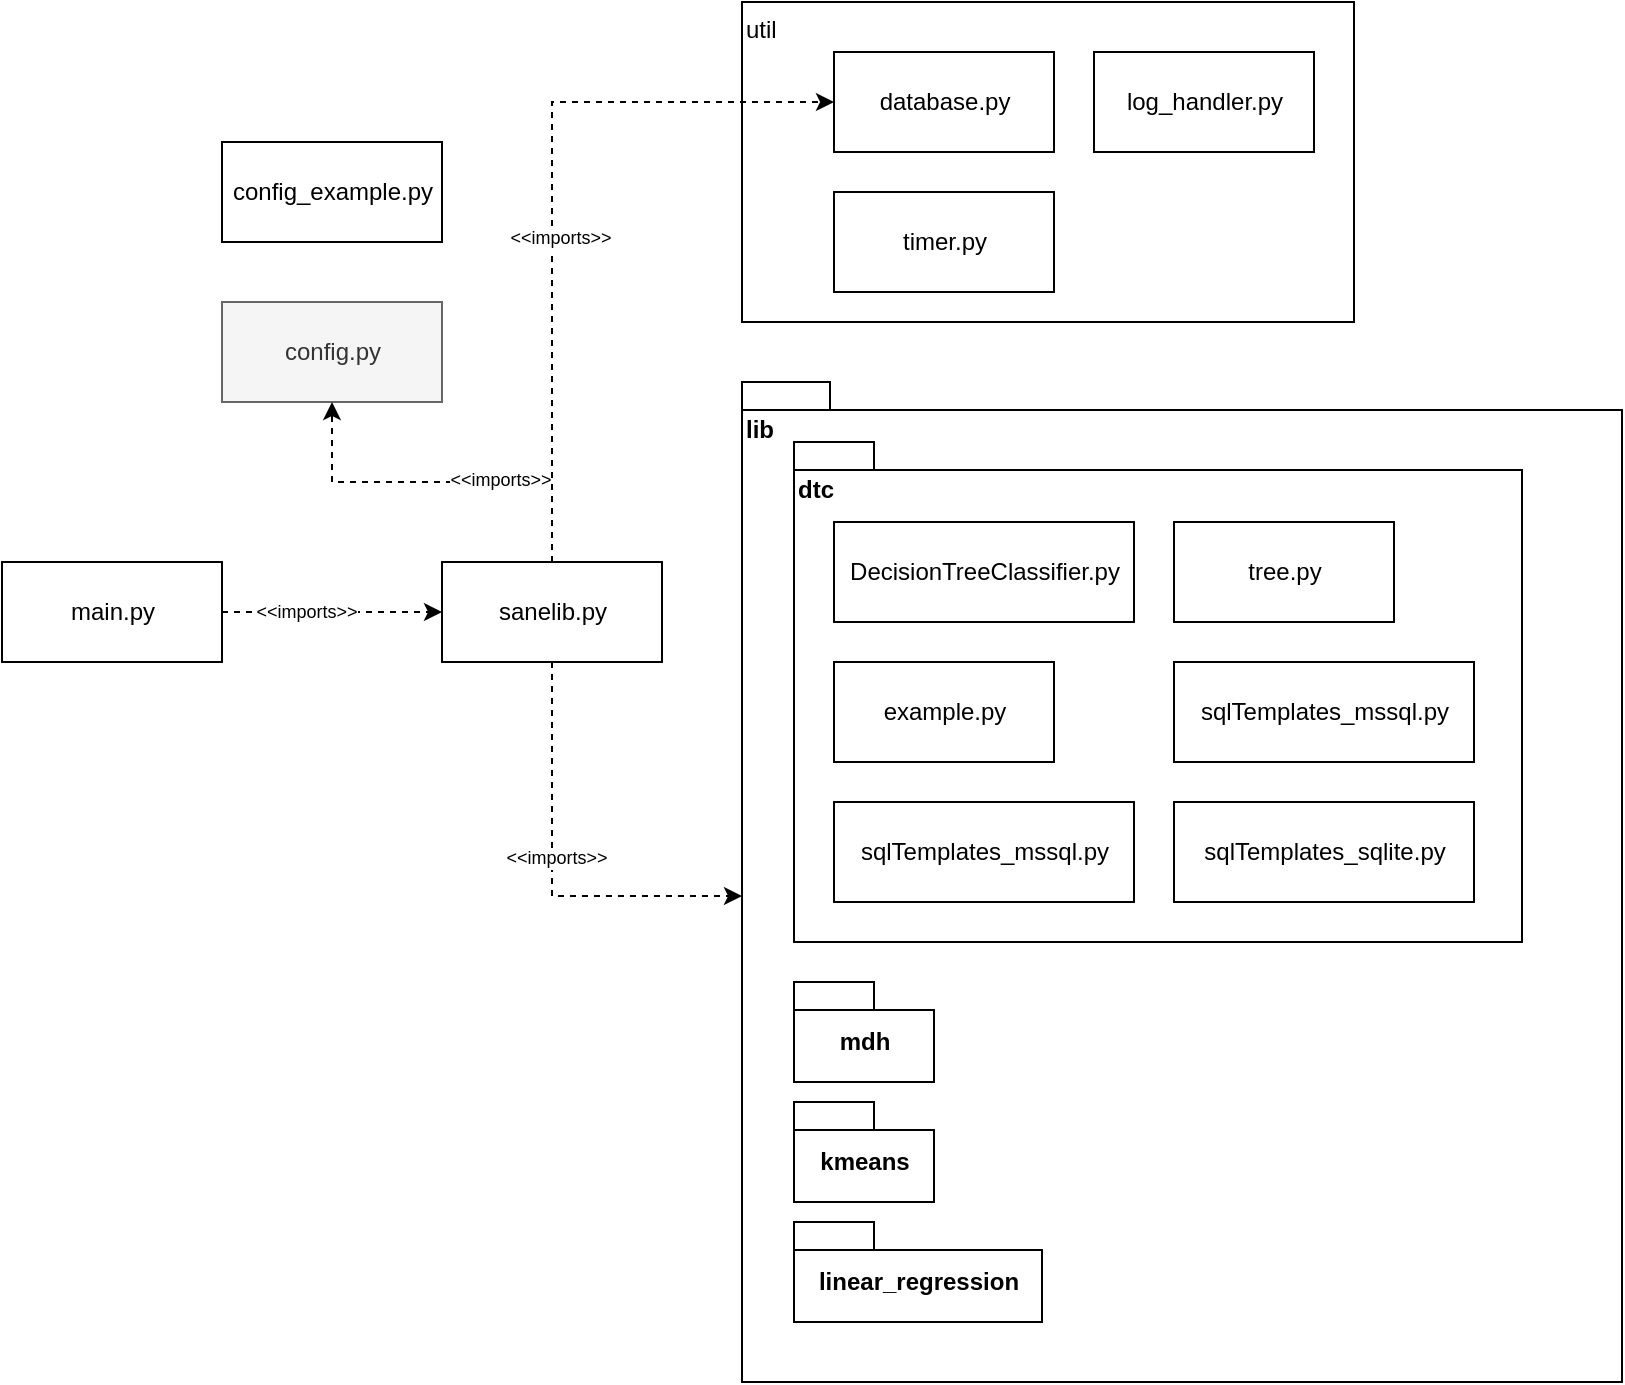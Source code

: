 <mxfile version="14.6.13" type="github">
  <diagram id="C5RBs43oDa-KdzZeNtuy" name="Page-1">
    <mxGraphModel dx="1002" dy="683" grid="1" gridSize="10" guides="1" tooltips="1" connect="1" arrows="1" fold="1" page="1" pageScale="1" pageWidth="827" pageHeight="1169" math="0" shadow="0">
      <root>
        <mxCell id="WIyWlLk6GJQsqaUBKTNV-0" />
        <mxCell id="WIyWlLk6GJQsqaUBKTNV-1" parent="WIyWlLk6GJQsqaUBKTNV-0" />
        <mxCell id="gBLnQVbnuJ3zSSm4HvQB-21" value="lib" style="shape=folder;fontStyle=1;spacingTop=10;tabWidth=40;tabHeight=14;tabPosition=left;html=1;fillColor=none;align=left;verticalAlign=top;" vertex="1" parent="WIyWlLk6GJQsqaUBKTNV-1">
          <mxGeometry x="380" y="210" width="440" height="500" as="geometry" />
        </mxCell>
        <mxCell id="gBLnQVbnuJ3zSSm4HvQB-0" value="config.py" style="html=1;fillColor=#f5f5f5;strokeColor=#666666;fontColor=#333333;" vertex="1" parent="WIyWlLk6GJQsqaUBKTNV-1">
          <mxGeometry x="120" y="170" width="110" height="50" as="geometry" />
        </mxCell>
        <mxCell id="gBLnQVbnuJ3zSSm4HvQB-20" style="edgeStyle=orthogonalEdgeStyle;rounded=0;orthogonalLoop=1;jettySize=auto;html=1;exitX=0.5;exitY=0;exitDx=0;exitDy=0;entryX=0.5;entryY=1;entryDx=0;entryDy=0;endArrow=classic;endFill=1;dashed=1;" edge="1" parent="WIyWlLk6GJQsqaUBKTNV-1" source="gBLnQVbnuJ3zSSm4HvQB-1" target="gBLnQVbnuJ3zSSm4HvQB-0">
          <mxGeometry relative="1" as="geometry" />
        </mxCell>
        <mxCell id="gBLnQVbnuJ3zSSm4HvQB-29" value="&amp;lt;&amp;lt;imports&amp;gt;&amp;gt;" style="edgeLabel;html=1;align=center;verticalAlign=middle;resizable=0;points=[];fontSize=9;" vertex="1" connectable="0" parent="gBLnQVbnuJ3zSSm4HvQB-20">
          <mxGeometry x="-0.307" y="-1" relative="1" as="geometry">
            <mxPoint as="offset" />
          </mxGeometry>
        </mxCell>
        <mxCell id="gBLnQVbnuJ3zSSm4HvQB-30" style="edgeStyle=orthogonalEdgeStyle;rounded=0;orthogonalLoop=1;jettySize=auto;html=1;exitX=0.5;exitY=1;exitDx=0;exitDy=0;entryX=0;entryY=0;entryDx=0;entryDy=257;entryPerimeter=0;dashed=1;fontSize=9;endArrow=classic;endFill=1;" edge="1" parent="WIyWlLk6GJQsqaUBKTNV-1" source="gBLnQVbnuJ3zSSm4HvQB-1" target="gBLnQVbnuJ3zSSm4HvQB-21">
          <mxGeometry relative="1" as="geometry" />
        </mxCell>
        <mxCell id="gBLnQVbnuJ3zSSm4HvQB-33" value="&amp;lt;&amp;lt;imports&amp;gt;&amp;gt;" style="edgeLabel;html=1;align=center;verticalAlign=middle;resizable=0;points=[];fontSize=9;" vertex="1" connectable="0" parent="gBLnQVbnuJ3zSSm4HvQB-30">
          <mxGeometry x="-0.078" y="2" relative="1" as="geometry">
            <mxPoint as="offset" />
          </mxGeometry>
        </mxCell>
        <mxCell id="gBLnQVbnuJ3zSSm4HvQB-34" style="edgeStyle=orthogonalEdgeStyle;rounded=0;orthogonalLoop=1;jettySize=auto;html=1;exitX=0.5;exitY=0;exitDx=0;exitDy=0;entryX=0;entryY=0.5;entryDx=0;entryDy=0;dashed=1;fontSize=9;endArrow=classic;endFill=1;" edge="1" parent="WIyWlLk6GJQsqaUBKTNV-1" source="gBLnQVbnuJ3zSSm4HvQB-1" target="gBLnQVbnuJ3zSSm4HvQB-5">
          <mxGeometry relative="1" as="geometry" />
        </mxCell>
        <mxCell id="gBLnQVbnuJ3zSSm4HvQB-35" value="&amp;lt;&amp;lt;imports&amp;gt;&amp;gt;" style="edgeLabel;html=1;align=center;verticalAlign=middle;resizable=0;points=[];fontSize=9;" vertex="1" connectable="0" parent="gBLnQVbnuJ3zSSm4HvQB-34">
          <mxGeometry x="-0.127" y="-4" relative="1" as="geometry">
            <mxPoint as="offset" />
          </mxGeometry>
        </mxCell>
        <mxCell id="gBLnQVbnuJ3zSSm4HvQB-1" value="sanelib.py" style="html=1;" vertex="1" parent="WIyWlLk6GJQsqaUBKTNV-1">
          <mxGeometry x="230" y="300" width="110" height="50" as="geometry" />
        </mxCell>
        <mxCell id="gBLnQVbnuJ3zSSm4HvQB-19" style="edgeStyle=orthogonalEdgeStyle;rounded=0;orthogonalLoop=1;jettySize=auto;html=1;exitX=1;exitY=0.5;exitDx=0;exitDy=0;entryX=0;entryY=0.5;entryDx=0;entryDy=0;endArrow=classic;endFill=1;dashed=1;" edge="1" parent="WIyWlLk6GJQsqaUBKTNV-1" source="gBLnQVbnuJ3zSSm4HvQB-2" target="gBLnQVbnuJ3zSSm4HvQB-1">
          <mxGeometry relative="1" as="geometry" />
        </mxCell>
        <mxCell id="gBLnQVbnuJ3zSSm4HvQB-28" value="&amp;lt;&amp;lt;imports&amp;gt;&amp;gt;" style="edgeLabel;html=1;align=center;verticalAlign=middle;resizable=0;points=[];fontSize=9;" vertex="1" connectable="0" parent="gBLnQVbnuJ3zSSm4HvQB-19">
          <mxGeometry x="-0.24" relative="1" as="geometry">
            <mxPoint as="offset" />
          </mxGeometry>
        </mxCell>
        <mxCell id="gBLnQVbnuJ3zSSm4HvQB-2" value="main.py" style="html=1;" vertex="1" parent="WIyWlLk6GJQsqaUBKTNV-1">
          <mxGeometry x="10" y="300" width="110" height="50" as="geometry" />
        </mxCell>
        <mxCell id="gBLnQVbnuJ3zSSm4HvQB-3" value="config_example.py" style="html=1;" vertex="1" parent="WIyWlLk6GJQsqaUBKTNV-1">
          <mxGeometry x="120" y="90" width="110" height="50" as="geometry" />
        </mxCell>
        <mxCell id="gBLnQVbnuJ3zSSm4HvQB-4" value="util" style="html=1;fillColor=none;align=left;verticalAlign=top;" vertex="1" parent="WIyWlLk6GJQsqaUBKTNV-1">
          <mxGeometry x="380" y="20" width="306" height="160" as="geometry" />
        </mxCell>
        <mxCell id="gBLnQVbnuJ3zSSm4HvQB-5" value="database.py" style="html=1;" vertex="1" parent="WIyWlLk6GJQsqaUBKTNV-1">
          <mxGeometry x="426" y="45" width="110" height="50" as="geometry" />
        </mxCell>
        <mxCell id="gBLnQVbnuJ3zSSm4HvQB-6" value="log_handler.py" style="html=1;" vertex="1" parent="WIyWlLk6GJQsqaUBKTNV-1">
          <mxGeometry x="556" y="45" width="110" height="50" as="geometry" />
        </mxCell>
        <mxCell id="gBLnQVbnuJ3zSSm4HvQB-7" value="timer.py" style="html=1;" vertex="1" parent="WIyWlLk6GJQsqaUBKTNV-1">
          <mxGeometry x="426" y="115" width="110" height="50" as="geometry" />
        </mxCell>
        <mxCell id="gBLnQVbnuJ3zSSm4HvQB-13" value="DecisionTreeClassifier.py" style="html=1;" vertex="1" parent="WIyWlLk6GJQsqaUBKTNV-1">
          <mxGeometry x="426" y="280" width="150" height="50" as="geometry" />
        </mxCell>
        <mxCell id="gBLnQVbnuJ3zSSm4HvQB-14" value="example.py" style="html=1;" vertex="1" parent="WIyWlLk6GJQsqaUBKTNV-1">
          <mxGeometry x="426" y="350" width="110" height="50" as="geometry" />
        </mxCell>
        <mxCell id="gBLnQVbnuJ3zSSm4HvQB-15" value="tree.py" style="html=1;" vertex="1" parent="WIyWlLk6GJQsqaUBKTNV-1">
          <mxGeometry x="596" y="280" width="110" height="50" as="geometry" />
        </mxCell>
        <mxCell id="gBLnQVbnuJ3zSSm4HvQB-16" value="sqlTemplates_mssql.py" style="html=1;" vertex="1" parent="WIyWlLk6GJQsqaUBKTNV-1">
          <mxGeometry x="426" y="420" width="150" height="50" as="geometry" />
        </mxCell>
        <mxCell id="gBLnQVbnuJ3zSSm4HvQB-17" value="sqlTemplates_mssql.py" style="html=1;" vertex="1" parent="WIyWlLk6GJQsqaUBKTNV-1">
          <mxGeometry x="596" y="350" width="150" height="50" as="geometry" />
        </mxCell>
        <mxCell id="gBLnQVbnuJ3zSSm4HvQB-18" value="sqlTemplates_sqlite.py" style="html=1;" vertex="1" parent="WIyWlLk6GJQsqaUBKTNV-1">
          <mxGeometry x="596" y="420" width="150" height="50" as="geometry" />
        </mxCell>
        <mxCell id="gBLnQVbnuJ3zSSm4HvQB-22" value="dtc" style="shape=folder;fontStyle=1;spacingTop=10;tabWidth=40;tabHeight=14;tabPosition=left;html=1;fillColor=none;align=left;verticalAlign=top;" vertex="1" parent="WIyWlLk6GJQsqaUBKTNV-1">
          <mxGeometry x="406" y="240" width="364" height="250" as="geometry" />
        </mxCell>
        <mxCell id="gBLnQVbnuJ3zSSm4HvQB-23" value="mdh" style="shape=folder;fontStyle=1;spacingTop=10;tabWidth=40;tabHeight=14;tabPosition=left;html=1;align=center;labelPosition=center;verticalLabelPosition=middle;verticalAlign=middle;labelBackgroundColor=#ffffff;" vertex="1" parent="WIyWlLk6GJQsqaUBKTNV-1">
          <mxGeometry x="406" y="510" width="70" height="50" as="geometry" />
        </mxCell>
        <mxCell id="gBLnQVbnuJ3zSSm4HvQB-24" value="kmeans" style="shape=folder;fontStyle=1;spacingTop=10;tabWidth=40;tabHeight=14;tabPosition=left;html=1;align=center;labelPosition=center;verticalLabelPosition=middle;verticalAlign=middle;labelBackgroundColor=#ffffff;" vertex="1" parent="WIyWlLk6GJQsqaUBKTNV-1">
          <mxGeometry x="406" y="570" width="70" height="50" as="geometry" />
        </mxCell>
        <mxCell id="gBLnQVbnuJ3zSSm4HvQB-25" value="linear_regression" style="shape=folder;fontStyle=1;spacingTop=10;tabWidth=40;tabHeight=14;tabPosition=left;html=1;align=center;labelPosition=center;verticalLabelPosition=middle;verticalAlign=middle;labelBackgroundColor=#ffffff;" vertex="1" parent="WIyWlLk6GJQsqaUBKTNV-1">
          <mxGeometry x="406" y="630" width="124" height="50" as="geometry" />
        </mxCell>
      </root>
    </mxGraphModel>
  </diagram>
</mxfile>
